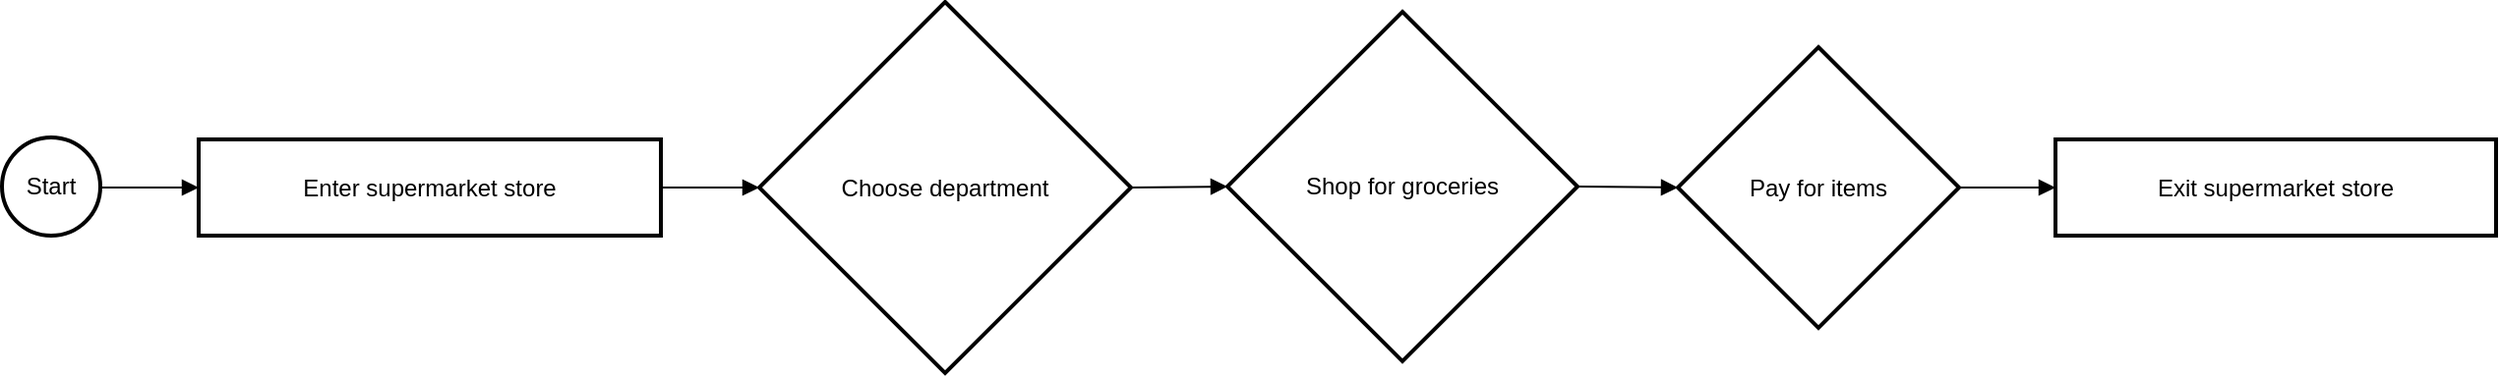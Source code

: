 <mxfile version="25.0.3">
  <diagram name="Page-1" id="LNLx7YnifU4sA64caRM5">
    <mxGraphModel>
      <root>
        <mxCell id="0" />
        <mxCell id="1" parent="0" />
        <mxCell id="2" value="Start" style="ellipse;aspect=fixed;strokeWidth=2;whiteSpace=wrap;" vertex="1" parent="1">
          <mxGeometry x="8" y="77" width="50" height="50" as="geometry" />
        </mxCell>
        <mxCell id="3" value="Enter supermarket store" style="whiteSpace=wrap;strokeWidth=2;" vertex="1" parent="1">
          <mxGeometry x="108" y="78" width="235" height="49" as="geometry" />
        </mxCell>
        <mxCell id="4" value="Choose department" style="rhombus;strokeWidth=2;whiteSpace=wrap;" vertex="1" parent="1">
          <mxGeometry x="393" y="8" width="189" height="189" as="geometry" />
        </mxCell>
        <mxCell id="5" value="Shop for groceries" style="rhombus;strokeWidth=2;whiteSpace=wrap;" vertex="1" parent="1">
          <mxGeometry x="631" y="13" width="178" height="178" as="geometry" />
        </mxCell>
        <mxCell id="6" value="Pay for items" style="rhombus;strokeWidth=2;whiteSpace=wrap;" vertex="1" parent="1">
          <mxGeometry x="860" y="31" width="143" height="143" as="geometry" />
        </mxCell>
        <mxCell id="7" value="Exit supermarket store" style="whiteSpace=wrap;strokeWidth=2;" vertex="1" parent="1">
          <mxGeometry x="1052" y="78" width="224" height="49" as="geometry" />
        </mxCell>
        <mxCell id="8" value="" style="curved=1;startArrow=none;endArrow=block;exitX=1;exitY=0.51;entryX=0;entryY=0.5;" edge="1" parent="1" source="2" target="3">
          <mxGeometry relative="1" as="geometry">
            <Array as="points" />
          </mxGeometry>
        </mxCell>
        <mxCell id="9" value="" style="curved=1;startArrow=none;endArrow=block;exitX=1;exitY=0.5;entryX=0;entryY=0.5;" edge="1" parent="1" source="3" target="4">
          <mxGeometry relative="1" as="geometry">
            <Array as="points" />
          </mxGeometry>
        </mxCell>
        <mxCell id="10" value="" style="curved=1;startArrow=none;endArrow=block;exitX=1;exitY=0.5;entryX=0;entryY=0.5;" edge="1" parent="1" source="4" target="5">
          <mxGeometry relative="1" as="geometry">
            <Array as="points" />
          </mxGeometry>
        </mxCell>
        <mxCell id="11" value="" style="curved=1;startArrow=none;endArrow=block;exitX=1;exitY=0.5;entryX=0;entryY=0.5;" edge="1" parent="1" source="5" target="6">
          <mxGeometry relative="1" as="geometry">
            <Array as="points" />
          </mxGeometry>
        </mxCell>
        <mxCell id="12" value="" style="curved=1;startArrow=none;endArrow=block;exitX=1;exitY=0.5;entryX=0;entryY=0.5;" edge="1" parent="1" source="6" target="7">
          <mxGeometry relative="1" as="geometry">
            <Array as="points" />
          </mxGeometry>
        </mxCell>
      </root>
    </mxGraphModel>
  </diagram>
</mxfile>
